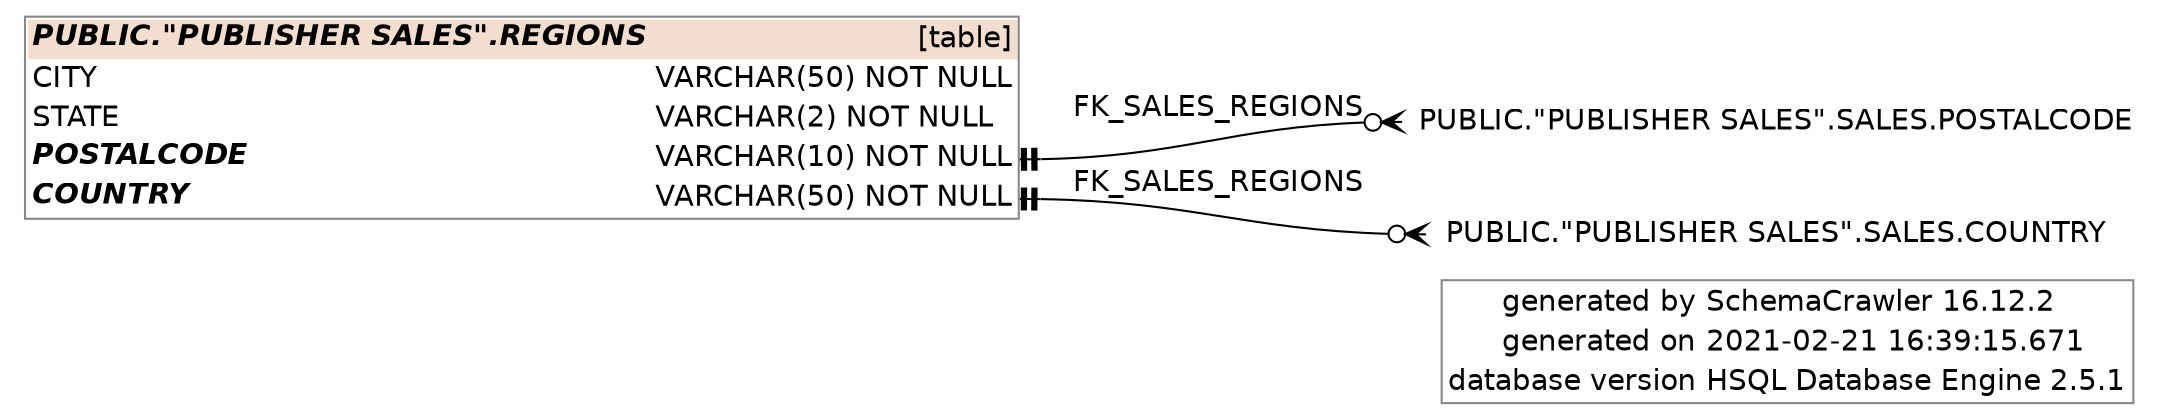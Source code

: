 digraph "SchemaCrawler_Diagram" {

  graph [
    fontname="Helvetica"
    labeljust="r"
    rankdir="RL"

  ];
  
  node [
    fontname="Helvetica"
    shape="none"

  ];
  
  edge [
    fontname="Helvetica"

  ];


  /* Title Block -=-=-=-=-=-=-=-=-=-=-=-=-=- */
  graph [ 
    label=<
      <table border="1" cellborder="0" cellspacing="0" color="#888888">
	<tr>
		<td align='right'>generated by</td>
		<td align='left'>SchemaCrawler 16.12.2</td>
	</tr>
	<tr>
		<td align='right'>generated on</td>
		<td align='left'>2021-02-21 16:39:15.671</td>
	</tr>
	<tr>
		<td align='right'>database version</td>
		<td align='left'>HSQL Database Engine 2.5.1</td>
	</tr>
      </table>
    >
  ];

  /* PUBLIC."PUBLISHER SALES".REGIONS -=-=-=-=-=-=-=-=-=-=-=-=-=- */
  "regions_dbf65bde" [
    label=<
      <table border="1" cellborder="0" cellspacing="0" color="#888888">
	<tr>
		<td colspan='2' bgcolor='#F2DDCE' align='left'><b><i>PUBLIC."PUBLISHER SALES".REGIONS</i></b></td>
		<td bgcolor='#F2DDCE' align='right'>[table]</td>
	</tr>
	<tr>
		<td port='city_a2f4adab.start' align='left'>CITY</td>
		<td align='left'> </td>
		<td port='city_a2f4adab.end' align='left'>VARCHAR(50) NOT NULL</td>
	</tr>
	<tr>
		<td port='state_a78de8b1.start' align='left'>STATE</td>
		<td align='left'> </td>
		<td port='state_a78de8b1.end' align='left'>VARCHAR(2) NOT NULL</td>
	</tr>
	<tr>
		<td port='postalcode_37ad5578.start' align='left'><b><i>POSTALCODE</i></b></td>
		<td align='left'> </td>
		<td port='postalcode_37ad5578.end' align='left'>VARCHAR(10) NOT NULL</td>
	</tr>
	<tr>
		<td port='country_6b7ffb6.start' align='left'><b><i>COUNTRY</i></b></td>
		<td align='left'> </td>
		<td port='country_6b7ffb6.end' align='left'>VARCHAR(50) NOT NULL</td>
	</tr>
      </table>
    >
  ];

  "postalcode_c386ea0b" [label=<PUBLIC."PUBLISHER SALES".SALES.POSTALCODE>];
  "postalcode_c386ea0b":w -> "regions_dbf65bde":"postalcode_37ad5578.end":e [label=<FK_SALES_REGIONS> style="solid" dir="both" arrowhead="teetee" arrowtail="crowodot"];
  "country_92919449" [label=<PUBLIC."PUBLISHER SALES".SALES.COUNTRY>];
  "country_92919449":w -> "regions_dbf65bde":"country_6b7ffb6.end":e [label=<FK_SALES_REGIONS> style="solid" dir="both" arrowhead="teetee" arrowtail="crowodot"];


}
